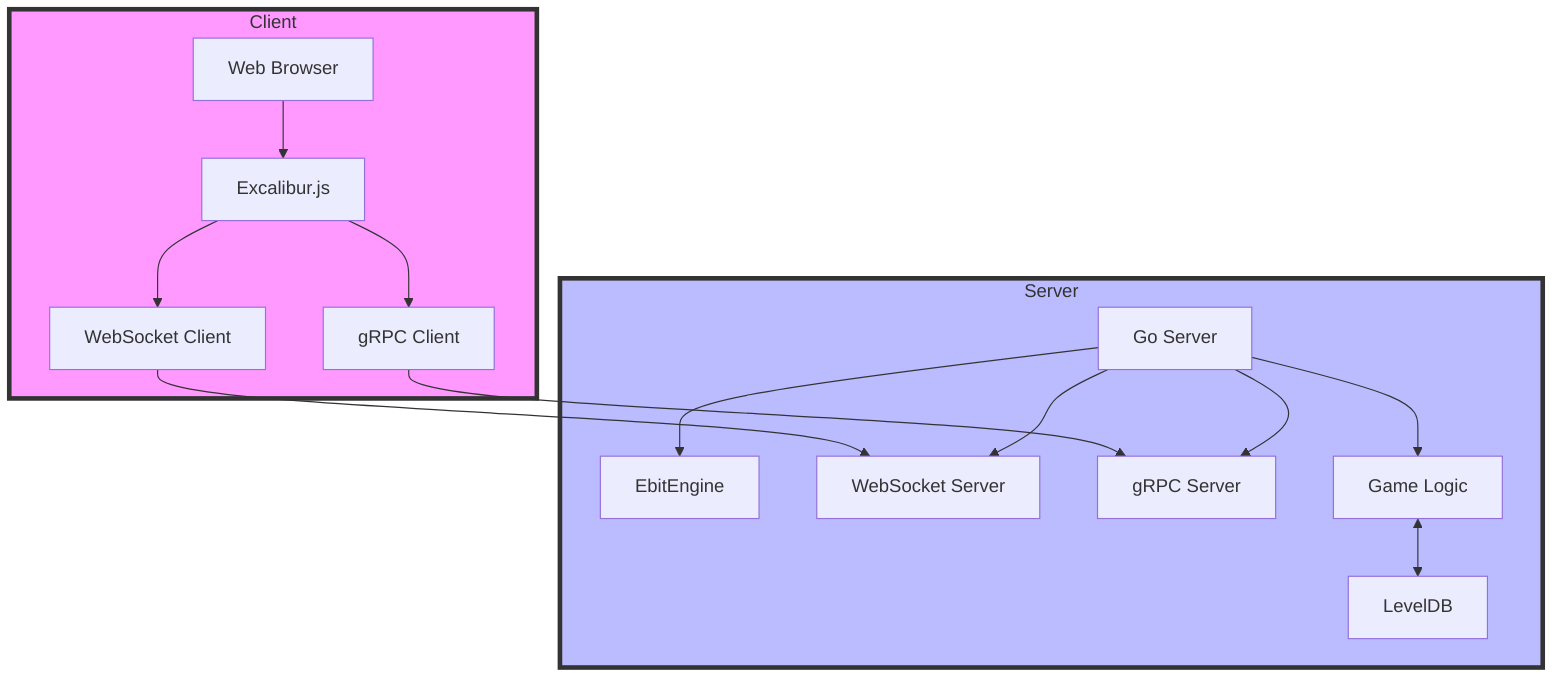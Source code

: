 graph TD
    subgraph Client
        A[Web Browser]
        B[Excalibur.js]
        C[WebSocket Client]
        D[gRPC Client]
    end

    subgraph Server
        E[Go Server]
        F[EbitEngine]
        G[WebSocket Server]
        H[gRPC Server]
        I[Game Logic]
        J[LevelDB]
    end

    A --> B
    B --> C
    B --> D
    C --> G
    D --> H
    E --> F
    E --> G
    E --> H
    E --> I
    I <--> J

    style Client fill:#f9f,stroke:#333,stroke-width:4px
    style Server fill:#bbf,stroke:#333,stroke-width:4px